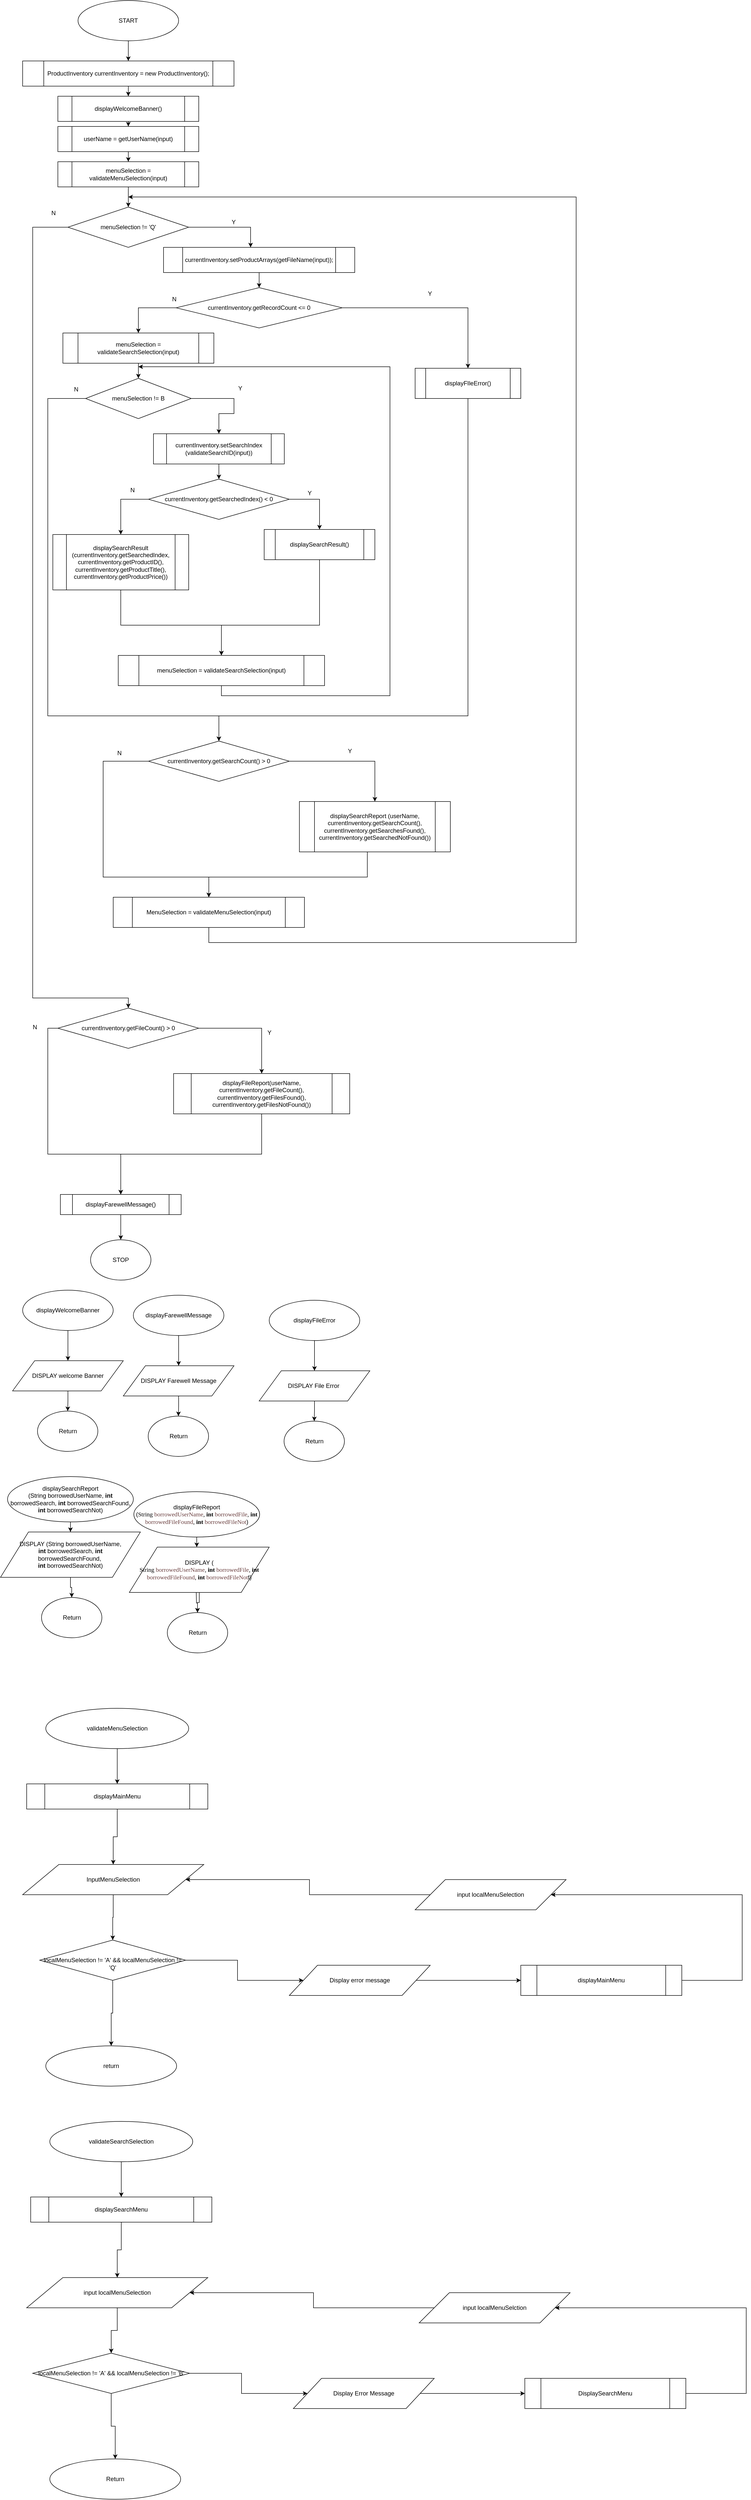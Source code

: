 <mxfile version="12.6.8" type="device" pages="2"><diagram id="ct2ORXxYquIzDV0jhzUm" name="FlowChart"><mxGraphModel dx="1785" dy="1082" grid="1" gridSize="10" guides="1" tooltips="1" connect="1" arrows="1" fold="1" page="1" pageScale="1" pageWidth="850" pageHeight="1100" math="0" shadow="0"><root><mxCell id="0"/><mxCell id="1" parent="0"/><mxCell id="kbiUQ-AD3EDQmQ-9XhS5-3" style="edgeStyle=orthogonalEdgeStyle;rounded=0;orthogonalLoop=1;jettySize=auto;html=1;" edge="1" parent="1" source="kbiUQ-AD3EDQmQ-9XhS5-1" target="kbiUQ-AD3EDQmQ-9XhS5-2"><mxGeometry relative="1" as="geometry"/></mxCell><mxCell id="kbiUQ-AD3EDQmQ-9XhS5-1" value="START" style="ellipse;whiteSpace=wrap;html=1;" vertex="1" parent="1"><mxGeometry x="150" y="80" width="200" height="80" as="geometry"/></mxCell><mxCell id="kbiUQ-AD3EDQmQ-9XhS5-5" value="" style="edgeStyle=orthogonalEdgeStyle;rounded=0;orthogonalLoop=1;jettySize=auto;html=1;" edge="1" parent="1" source="kbiUQ-AD3EDQmQ-9XhS5-2" target="kbiUQ-AD3EDQmQ-9XhS5-4"><mxGeometry relative="1" as="geometry"/></mxCell><mxCell id="kbiUQ-AD3EDQmQ-9XhS5-2" value="ProductInventory currentInventory = new ProductInventory();" style="shape=process;whiteSpace=wrap;html=1;backgroundOutline=1;" vertex="1" parent="1"><mxGeometry x="40" y="200" width="420" height="50" as="geometry"/></mxCell><mxCell id="kbiUQ-AD3EDQmQ-9XhS5-7" value="" style="edgeStyle=orthogonalEdgeStyle;rounded=0;orthogonalLoop=1;jettySize=auto;html=1;" edge="1" parent="1" source="kbiUQ-AD3EDQmQ-9XhS5-4" target="kbiUQ-AD3EDQmQ-9XhS5-6"><mxGeometry relative="1" as="geometry"/></mxCell><mxCell id="kbiUQ-AD3EDQmQ-9XhS5-4" value="displayWelcomeBanner()" style="shape=process;whiteSpace=wrap;html=1;backgroundOutline=1;" vertex="1" parent="1"><mxGeometry x="110" y="270" width="280" height="50" as="geometry"/></mxCell><mxCell id="kbiUQ-AD3EDQmQ-9XhS5-9" value="" style="edgeStyle=orthogonalEdgeStyle;rounded=0;orthogonalLoop=1;jettySize=auto;html=1;" edge="1" parent="1" source="kbiUQ-AD3EDQmQ-9XhS5-6" target="kbiUQ-AD3EDQmQ-9XhS5-8"><mxGeometry relative="1" as="geometry"/></mxCell><mxCell id="kbiUQ-AD3EDQmQ-9XhS5-6" value="userName = getUserName(input)" style="shape=process;whiteSpace=wrap;html=1;backgroundOutline=1;" vertex="1" parent="1"><mxGeometry x="110" y="330" width="280" height="50" as="geometry"/></mxCell><mxCell id="kbiUQ-AD3EDQmQ-9XhS5-12" style="edgeStyle=orthogonalEdgeStyle;rounded=0;orthogonalLoop=1;jettySize=auto;html=1;" edge="1" parent="1" source="kbiUQ-AD3EDQmQ-9XhS5-8" target="kbiUQ-AD3EDQmQ-9XhS5-10"><mxGeometry relative="1" as="geometry"/></mxCell><mxCell id="kbiUQ-AD3EDQmQ-9XhS5-8" value="menuSelection = validateMenuSelection(input)" style="shape=process;whiteSpace=wrap;html=1;backgroundOutline=1;" vertex="1" parent="1"><mxGeometry x="110" y="400" width="280" height="50" as="geometry"/></mxCell><mxCell id="kbiUQ-AD3EDQmQ-9XhS5-13" style="edgeStyle=orthogonalEdgeStyle;rounded=0;orthogonalLoop=1;jettySize=auto;html=1;" edge="1" parent="1" source="kbiUQ-AD3EDQmQ-9XhS5-10" target="kbiUQ-AD3EDQmQ-9XhS5-11"><mxGeometry relative="1" as="geometry"><Array as="points"><mxPoint x="493" y="530"/></Array></mxGeometry></mxCell><mxCell id="kbiUQ-AD3EDQmQ-9XhS5-42" value="" style="edgeStyle=orthogonalEdgeStyle;rounded=0;orthogonalLoop=1;jettySize=auto;html=1;" edge="1" parent="1" source="kbiUQ-AD3EDQmQ-9XhS5-10" target="kbiUQ-AD3EDQmQ-9XhS5-41"><mxGeometry relative="1" as="geometry"><Array as="points"><mxPoint x="60" y="530"/><mxPoint x="60" y="2060"/></Array></mxGeometry></mxCell><mxCell id="kbiUQ-AD3EDQmQ-9XhS5-10" value="menuSelection != 'Q'" style="rhombus;whiteSpace=wrap;html=1;" vertex="1" parent="1"><mxGeometry x="130" y="490" width="240" height="80" as="geometry"/></mxCell><mxCell id="kbiUQ-AD3EDQmQ-9XhS5-46" style="edgeStyle=orthogonalEdgeStyle;rounded=0;orthogonalLoop=1;jettySize=auto;html=1;entryX=0.5;entryY=0;entryDx=0;entryDy=0;" edge="1" parent="1" source="kbiUQ-AD3EDQmQ-9XhS5-41" target="kbiUQ-AD3EDQmQ-9XhS5-44"><mxGeometry relative="1" as="geometry"><Array as="points"><mxPoint x="90" y="2120"/><mxPoint x="90" y="2370"/><mxPoint x="235" y="2370"/></Array></mxGeometry></mxCell><mxCell id="kbiUQ-AD3EDQmQ-9XhS5-47" style="edgeStyle=orthogonalEdgeStyle;rounded=0;orthogonalLoop=1;jettySize=auto;html=1;entryX=0.5;entryY=0;entryDx=0;entryDy=0;" edge="1" parent="1" source="kbiUQ-AD3EDQmQ-9XhS5-41" target="kbiUQ-AD3EDQmQ-9XhS5-43"><mxGeometry relative="1" as="geometry"><Array as="points"><mxPoint x="515" y="2120"/></Array></mxGeometry></mxCell><mxCell id="kbiUQ-AD3EDQmQ-9XhS5-41" value="currentInventory.getFileCount() &amp;gt; 0" style="rhombus;whiteSpace=wrap;html=1;" vertex="1" parent="1"><mxGeometry x="110" y="2080" width="280" height="80" as="geometry"/></mxCell><mxCell id="kbiUQ-AD3EDQmQ-9XhS5-15" style="edgeStyle=orthogonalEdgeStyle;rounded=0;orthogonalLoop=1;jettySize=auto;html=1;entryX=0.5;entryY=0;entryDx=0;entryDy=0;" edge="1" parent="1" source="kbiUQ-AD3EDQmQ-9XhS5-11" target="kbiUQ-AD3EDQmQ-9XhS5-14"><mxGeometry relative="1" as="geometry"/></mxCell><mxCell id="kbiUQ-AD3EDQmQ-9XhS5-11" value="currentInventory.setProductArrays(getFileName(input));" style="shape=process;whiteSpace=wrap;html=1;backgroundOutline=1;" vertex="1" parent="1"><mxGeometry x="320" y="570" width="380" height="50" as="geometry"/></mxCell><mxCell id="kbiUQ-AD3EDQmQ-9XhS5-17" style="edgeStyle=orthogonalEdgeStyle;rounded=0;orthogonalLoop=1;jettySize=auto;html=1;entryX=0.5;entryY=0;entryDx=0;entryDy=0;" edge="1" parent="1" source="kbiUQ-AD3EDQmQ-9XhS5-14" target="kbiUQ-AD3EDQmQ-9XhS5-16"><mxGeometry relative="1" as="geometry"><Array as="points"><mxPoint x="925" y="690"/></Array></mxGeometry></mxCell><mxCell id="kbiUQ-AD3EDQmQ-9XhS5-19" style="edgeStyle=orthogonalEdgeStyle;rounded=0;orthogonalLoop=1;jettySize=auto;html=1;entryX=0.5;entryY=0;entryDx=0;entryDy=0;" edge="1" parent="1" source="kbiUQ-AD3EDQmQ-9XhS5-14" target="kbiUQ-AD3EDQmQ-9XhS5-18"><mxGeometry relative="1" as="geometry"><Array as="points"><mxPoint x="270" y="690"/></Array></mxGeometry></mxCell><mxCell id="kbiUQ-AD3EDQmQ-9XhS5-14" value="currentInventory.getRecordCount &amp;lt;= 0" style="rhombus;whiteSpace=wrap;html=1;" vertex="1" parent="1"><mxGeometry x="345" y="650" width="330" height="80" as="geometry"/></mxCell><mxCell id="kbiUQ-AD3EDQmQ-9XhS5-55" style="edgeStyle=orthogonalEdgeStyle;rounded=0;orthogonalLoop=1;jettySize=auto;html=1;entryX=0.5;entryY=0;entryDx=0;entryDy=0;" edge="1" parent="1" source="kbiUQ-AD3EDQmQ-9XhS5-16" target="kbiUQ-AD3EDQmQ-9XhS5-34"><mxGeometry relative="1" as="geometry"><Array as="points"><mxPoint x="925" y="1500"/><mxPoint x="430" y="1500"/></Array></mxGeometry></mxCell><mxCell id="kbiUQ-AD3EDQmQ-9XhS5-16" value="displayFIleError()" style="shape=process;whiteSpace=wrap;html=1;backgroundOutline=1;" vertex="1" parent="1"><mxGeometry x="820" y="810" width="210" height="60" as="geometry"/></mxCell><mxCell id="kbiUQ-AD3EDQmQ-9XhS5-21" style="edgeStyle=orthogonalEdgeStyle;rounded=0;orthogonalLoop=1;jettySize=auto;html=1;" edge="1" parent="1" source="kbiUQ-AD3EDQmQ-9XhS5-18" target="kbiUQ-AD3EDQmQ-9XhS5-20"><mxGeometry relative="1" as="geometry"/></mxCell><mxCell id="kbiUQ-AD3EDQmQ-9XhS5-18" value="menuSelection = validateSearchSelection(input)" style="shape=process;whiteSpace=wrap;html=1;backgroundOutline=1;" vertex="1" parent="1"><mxGeometry x="120" y="740" width="300" height="60" as="geometry"/></mxCell><mxCell id="kbiUQ-AD3EDQmQ-9XhS5-23" style="edgeStyle=orthogonalEdgeStyle;rounded=0;orthogonalLoop=1;jettySize=auto;html=1;entryX=0.5;entryY=0;entryDx=0;entryDy=0;" edge="1" parent="1" source="kbiUQ-AD3EDQmQ-9XhS5-20" target="kbiUQ-AD3EDQmQ-9XhS5-22"><mxGeometry relative="1" as="geometry"><Array as="points"><mxPoint x="460" y="870"/><mxPoint x="460" y="900"/><mxPoint x="430" y="900"/></Array></mxGeometry></mxCell><mxCell id="kbiUQ-AD3EDQmQ-9XhS5-54" style="edgeStyle=orthogonalEdgeStyle;rounded=0;orthogonalLoop=1;jettySize=auto;html=1;" edge="1" parent="1" source="kbiUQ-AD3EDQmQ-9XhS5-20" target="kbiUQ-AD3EDQmQ-9XhS5-34"><mxGeometry relative="1" as="geometry"><Array as="points"><mxPoint x="90" y="870"/><mxPoint x="90" y="1500"/><mxPoint x="430" y="1500"/></Array></mxGeometry></mxCell><mxCell id="kbiUQ-AD3EDQmQ-9XhS5-20" value="menuSelection != B" style="rhombus;whiteSpace=wrap;html=1;" vertex="1" parent="1"><mxGeometry x="165" y="830" width="210" height="80" as="geometry"/></mxCell><mxCell id="kbiUQ-AD3EDQmQ-9XhS5-25" style="edgeStyle=orthogonalEdgeStyle;rounded=0;orthogonalLoop=1;jettySize=auto;html=1;entryX=0.5;entryY=0;entryDx=0;entryDy=0;" edge="1" parent="1" source="kbiUQ-AD3EDQmQ-9XhS5-22" target="kbiUQ-AD3EDQmQ-9XhS5-24"><mxGeometry relative="1" as="geometry"/></mxCell><mxCell id="kbiUQ-AD3EDQmQ-9XhS5-22" value="currentInventory.setSearchIndex&lt;br&gt;(validateSearchID(input))" style="shape=process;whiteSpace=wrap;html=1;backgroundOutline=1;" vertex="1" parent="1"><mxGeometry x="300" y="940" width="260" height="60" as="geometry"/></mxCell><mxCell id="kbiUQ-AD3EDQmQ-9XhS5-27" style="edgeStyle=orthogonalEdgeStyle;rounded=0;orthogonalLoop=1;jettySize=auto;html=1;entryX=0.5;entryY=0;entryDx=0;entryDy=0;" edge="1" parent="1" source="kbiUQ-AD3EDQmQ-9XhS5-24" target="kbiUQ-AD3EDQmQ-9XhS5-26"><mxGeometry relative="1" as="geometry"><Array as="points"><mxPoint x="235" y="1070"/></Array></mxGeometry></mxCell><mxCell id="kbiUQ-AD3EDQmQ-9XhS5-29" style="edgeStyle=orthogonalEdgeStyle;rounded=0;orthogonalLoop=1;jettySize=auto;html=1;entryX=0.5;entryY=0;entryDx=0;entryDy=0;" edge="1" parent="1" source="kbiUQ-AD3EDQmQ-9XhS5-24" target="kbiUQ-AD3EDQmQ-9XhS5-28"><mxGeometry relative="1" as="geometry"><Array as="points"><mxPoint x="630" y="1070"/></Array></mxGeometry></mxCell><mxCell id="kbiUQ-AD3EDQmQ-9XhS5-24" value="currentInventory.getSearchedIndex() &amp;lt; 0" style="rhombus;whiteSpace=wrap;html=1;" vertex="1" parent="1"><mxGeometry x="290" y="1030" width="280" height="80" as="geometry"/></mxCell><mxCell id="kbiUQ-AD3EDQmQ-9XhS5-31" style="edgeStyle=orthogonalEdgeStyle;rounded=0;orthogonalLoop=1;jettySize=auto;html=1;entryX=0.5;entryY=0;entryDx=0;entryDy=0;" edge="1" parent="1" source="kbiUQ-AD3EDQmQ-9XhS5-26" target="kbiUQ-AD3EDQmQ-9XhS5-30"><mxGeometry relative="1" as="geometry"><Array as="points"><mxPoint x="235" y="1320"/><mxPoint x="435" y="1320"/></Array></mxGeometry></mxCell><mxCell id="kbiUQ-AD3EDQmQ-9XhS5-26" value="displaySearchResult&lt;br&gt;(currentInventory.getSearchedIndex,&lt;br&gt;currentInventory.getProductID(), &lt;br&gt;currentInventory.getProductTitle(),&lt;br&gt;currentInventory.getProductPrice())" style="shape=process;whiteSpace=wrap;html=1;backgroundOutline=1;" vertex="1" parent="1"><mxGeometry x="100" y="1140" width="270" height="110" as="geometry"/></mxCell><mxCell id="kbiUQ-AD3EDQmQ-9XhS5-32" style="edgeStyle=orthogonalEdgeStyle;rounded=0;orthogonalLoop=1;jettySize=auto;html=1;entryX=0.5;entryY=0;entryDx=0;entryDy=0;" edge="1" parent="1" source="kbiUQ-AD3EDQmQ-9XhS5-28" target="kbiUQ-AD3EDQmQ-9XhS5-30"><mxGeometry relative="1" as="geometry"><Array as="points"><mxPoint x="630" y="1320"/><mxPoint x="435" y="1320"/></Array></mxGeometry></mxCell><mxCell id="kbiUQ-AD3EDQmQ-9XhS5-28" value="displaySearchResult()" style="shape=process;whiteSpace=wrap;html=1;backgroundOutline=1;" vertex="1" parent="1"><mxGeometry x="520" y="1130" width="220" height="60" as="geometry"/></mxCell><mxCell id="kbiUQ-AD3EDQmQ-9XhS5-33" style="edgeStyle=orthogonalEdgeStyle;rounded=0;orthogonalLoop=1;jettySize=auto;html=1;" edge="1" parent="1" source="kbiUQ-AD3EDQmQ-9XhS5-30"><mxGeometry relative="1" as="geometry"><mxPoint x="270" y="807" as="targetPoint"/><Array as="points"><mxPoint x="435" y="1460"/><mxPoint x="770" y="1460"/><mxPoint x="770" y="807"/></Array></mxGeometry></mxCell><mxCell id="kbiUQ-AD3EDQmQ-9XhS5-30" value="menuSelection = validateSearchSelection(input)" style="shape=process;whiteSpace=wrap;html=1;backgroundOutline=1;" vertex="1" parent="1"><mxGeometry x="230" y="1380" width="410" height="60" as="geometry"/></mxCell><mxCell id="kbiUQ-AD3EDQmQ-9XhS5-38" style="edgeStyle=orthogonalEdgeStyle;rounded=0;orthogonalLoop=1;jettySize=auto;html=1;entryX=0.5;entryY=0;entryDx=0;entryDy=0;" edge="1" parent="1" source="kbiUQ-AD3EDQmQ-9XhS5-34" target="kbiUQ-AD3EDQmQ-9XhS5-35"><mxGeometry relative="1" as="geometry"/></mxCell><mxCell id="kbiUQ-AD3EDQmQ-9XhS5-39" style="edgeStyle=orthogonalEdgeStyle;rounded=0;orthogonalLoop=1;jettySize=auto;html=1;" edge="1" parent="1" source="kbiUQ-AD3EDQmQ-9XhS5-34" target="kbiUQ-AD3EDQmQ-9XhS5-36"><mxGeometry relative="1" as="geometry"><Array as="points"><mxPoint x="200" y="1590"/><mxPoint x="200" y="1820"/><mxPoint x="410" y="1820"/></Array></mxGeometry></mxCell><mxCell id="kbiUQ-AD3EDQmQ-9XhS5-34" value="currentInventory.getSearchCount() &amp;gt; 0" style="rhombus;whiteSpace=wrap;html=1;" vertex="1" parent="1"><mxGeometry x="290" y="1550" width="280" height="80" as="geometry"/></mxCell><mxCell id="kbiUQ-AD3EDQmQ-9XhS5-37" value="" style="edgeStyle=orthogonalEdgeStyle;rounded=0;orthogonalLoop=1;jettySize=auto;html=1;" edge="1" parent="1" source="kbiUQ-AD3EDQmQ-9XhS5-35" target="kbiUQ-AD3EDQmQ-9XhS5-36"><mxGeometry relative="1" as="geometry"><Array as="points"><mxPoint x="725" y="1820"/><mxPoint x="410" y="1820"/></Array></mxGeometry></mxCell><mxCell id="kbiUQ-AD3EDQmQ-9XhS5-35" value="displaySearchReport (userName,&lt;br&gt;currentInventory.getSearchCount(),&lt;br&gt;currentInventory.getSearchesFound(),&lt;br&gt;currentInventory.getSearchedNotFound())" style="shape=process;whiteSpace=wrap;html=1;backgroundOutline=1;" vertex="1" parent="1"><mxGeometry x="590" y="1670" width="300" height="100" as="geometry"/></mxCell><mxCell id="kbiUQ-AD3EDQmQ-9XhS5-40" style="edgeStyle=orthogonalEdgeStyle;rounded=0;orthogonalLoop=1;jettySize=auto;html=1;" edge="1" parent="1" source="kbiUQ-AD3EDQmQ-9XhS5-36"><mxGeometry relative="1" as="geometry"><mxPoint x="250" y="470" as="targetPoint"/><Array as="points"><mxPoint x="410" y="1950"/><mxPoint x="1140" y="1950"/><mxPoint x="1140" y="470"/></Array></mxGeometry></mxCell><mxCell id="kbiUQ-AD3EDQmQ-9XhS5-36" value="MenuSelection = validateMenuSelection(input)" style="shape=process;whiteSpace=wrap;html=1;backgroundOutline=1;" vertex="1" parent="1"><mxGeometry x="220" y="1860" width="380" height="60" as="geometry"/></mxCell><mxCell id="kbiUQ-AD3EDQmQ-9XhS5-45" value="" style="edgeStyle=orthogonalEdgeStyle;rounded=0;orthogonalLoop=1;jettySize=auto;html=1;" edge="1" parent="1" source="kbiUQ-AD3EDQmQ-9XhS5-43" target="kbiUQ-AD3EDQmQ-9XhS5-44"><mxGeometry relative="1" as="geometry"/></mxCell><mxCell id="kbiUQ-AD3EDQmQ-9XhS5-43" value="displayFileReport(userName, currentInventory.getFileCount(),&lt;br&gt;currentInventory.getFilesFound(),&lt;br&gt;currentInventory.getFilesNotFound())" style="shape=process;whiteSpace=wrap;html=1;backgroundOutline=1;" vertex="1" parent="1"><mxGeometry x="340" y="2210" width="350" height="80" as="geometry"/></mxCell><mxCell id="kbiUQ-AD3EDQmQ-9XhS5-63" style="edgeStyle=orthogonalEdgeStyle;rounded=0;orthogonalLoop=1;jettySize=auto;html=1;" edge="1" parent="1" source="kbiUQ-AD3EDQmQ-9XhS5-44" target="kbiUQ-AD3EDQmQ-9XhS5-62"><mxGeometry relative="1" as="geometry"/></mxCell><mxCell id="kbiUQ-AD3EDQmQ-9XhS5-44" value="displayFarewellMessage()" style="shape=process;whiteSpace=wrap;html=1;backgroundOutline=1;" vertex="1" parent="1"><mxGeometry x="115" y="2450" width="240" height="40" as="geometry"/></mxCell><mxCell id="kbiUQ-AD3EDQmQ-9XhS5-48" value="Y" style="text;html=1;align=center;verticalAlign=middle;resizable=0;points=[];autosize=1;" vertex="1" parent="1"><mxGeometry x="520" y="2119" width="20" height="20" as="geometry"/></mxCell><mxCell id="kbiUQ-AD3EDQmQ-9XhS5-49" value="N" style="text;html=1;align=center;verticalAlign=middle;resizable=0;points=[];autosize=1;" vertex="1" parent="1"><mxGeometry x="54" y="2108" width="20" height="20" as="geometry"/></mxCell><mxCell id="kbiUQ-AD3EDQmQ-9XhS5-50" value="N" style="text;html=1;align=center;verticalAlign=middle;resizable=0;points=[];autosize=1;" vertex="1" parent="1"><mxGeometry x="91" y="492" width="20" height="20" as="geometry"/></mxCell><mxCell id="kbiUQ-AD3EDQmQ-9XhS5-51" value="Y" style="text;html=1;align=center;verticalAlign=middle;resizable=0;points=[];autosize=1;" vertex="1" parent="1"><mxGeometry x="449" y="510" width="20" height="20" as="geometry"/></mxCell><mxCell id="kbiUQ-AD3EDQmQ-9XhS5-52" value="N" style="text;html=1;align=center;verticalAlign=middle;resizable=0;points=[];autosize=1;" vertex="1" parent="1"><mxGeometry x="331" y="663" width="20" height="20" as="geometry"/></mxCell><mxCell id="kbiUQ-AD3EDQmQ-9XhS5-53" value="Y" style="text;html=1;align=center;verticalAlign=middle;resizable=0;points=[];autosize=1;" vertex="1" parent="1"><mxGeometry x="839" y="652" width="20" height="20" as="geometry"/></mxCell><mxCell id="kbiUQ-AD3EDQmQ-9XhS5-56" value="Y" style="text;html=1;align=center;verticalAlign=middle;resizable=0;points=[];autosize=1;" vertex="1" parent="1"><mxGeometry x="462" y="840" width="20" height="20" as="geometry"/></mxCell><mxCell id="kbiUQ-AD3EDQmQ-9XhS5-57" value="N" style="text;html=1;align=center;verticalAlign=middle;resizable=0;points=[];autosize=1;" vertex="1" parent="1"><mxGeometry x="136" y="842" width="20" height="20" as="geometry"/></mxCell><mxCell id="kbiUQ-AD3EDQmQ-9XhS5-58" value="N" style="text;html=1;align=center;verticalAlign=middle;resizable=0;points=[];autosize=1;" vertex="1" parent="1"><mxGeometry x="248" y="1042" width="20" height="20" as="geometry"/></mxCell><mxCell id="kbiUQ-AD3EDQmQ-9XhS5-59" value="Y" style="text;html=1;align=center;verticalAlign=middle;resizable=0;points=[];autosize=1;" vertex="1" parent="1"><mxGeometry x="600" y="1048" width="20" height="20" as="geometry"/></mxCell><mxCell id="kbiUQ-AD3EDQmQ-9XhS5-60" value="Y" style="text;html=1;align=center;verticalAlign=middle;resizable=0;points=[];autosize=1;" vertex="1" parent="1"><mxGeometry x="680" y="1560" width="20" height="20" as="geometry"/></mxCell><mxCell id="kbiUQ-AD3EDQmQ-9XhS5-61" value="N" style="text;html=1;align=center;verticalAlign=middle;resizable=0;points=[];autosize=1;" vertex="1" parent="1"><mxGeometry x="222" y="1564" width="20" height="20" as="geometry"/></mxCell><mxCell id="kbiUQ-AD3EDQmQ-9XhS5-62" value="STOP" style="ellipse;whiteSpace=wrap;html=1;" vertex="1" parent="1"><mxGeometry x="175" y="2540" width="120" height="80" as="geometry"/></mxCell><mxCell id="kbiUQ-AD3EDQmQ-9XhS5-67" style="edgeStyle=orthogonalEdgeStyle;rounded=0;orthogonalLoop=1;jettySize=auto;html=1;entryX=0.5;entryY=0;entryDx=0;entryDy=0;" edge="1" parent="1" source="kbiUQ-AD3EDQmQ-9XhS5-64" target="kbiUQ-AD3EDQmQ-9XhS5-66"><mxGeometry relative="1" as="geometry"/></mxCell><mxCell id="kbiUQ-AD3EDQmQ-9XhS5-64" value="displayWelcomeBanner" style="ellipse;whiteSpace=wrap;html=1;" vertex="1" parent="1"><mxGeometry x="40" y="2640" width="180" height="80" as="geometry"/></mxCell><mxCell id="kbiUQ-AD3EDQmQ-9XhS5-65" value="Return" style="ellipse;whiteSpace=wrap;html=1;" vertex="1" parent="1"><mxGeometry x="69.5" y="2880" width="120" height="80" as="geometry"/></mxCell><mxCell id="kbiUQ-AD3EDQmQ-9XhS5-68" style="edgeStyle=orthogonalEdgeStyle;rounded=0;orthogonalLoop=1;jettySize=auto;html=1;entryX=0.5;entryY=0;entryDx=0;entryDy=0;" edge="1" parent="1" source="kbiUQ-AD3EDQmQ-9XhS5-66" target="kbiUQ-AD3EDQmQ-9XhS5-65"><mxGeometry relative="1" as="geometry"/></mxCell><mxCell id="kbiUQ-AD3EDQmQ-9XhS5-66" value="DISPLAY welcome Banner" style="shape=parallelogram;perimeter=parallelogramPerimeter;whiteSpace=wrap;html=1;" vertex="1" parent="1"><mxGeometry x="20" y="2780" width="220" height="60" as="geometry"/></mxCell><mxCell id="kbiUQ-AD3EDQmQ-9XhS5-69" style="edgeStyle=orthogonalEdgeStyle;rounded=0;orthogonalLoop=1;jettySize=auto;html=1;entryX=0.5;entryY=0;entryDx=0;entryDy=0;" edge="1" source="kbiUQ-AD3EDQmQ-9XhS5-70" target="kbiUQ-AD3EDQmQ-9XhS5-73" parent="1"><mxGeometry relative="1" as="geometry"/></mxCell><mxCell id="kbiUQ-AD3EDQmQ-9XhS5-70" value="displayFarewellMessage" style="ellipse;whiteSpace=wrap;html=1;" vertex="1" parent="1"><mxGeometry x="260" y="2650" width="180" height="80" as="geometry"/></mxCell><mxCell id="kbiUQ-AD3EDQmQ-9XhS5-71" value="Return" style="ellipse;whiteSpace=wrap;html=1;" vertex="1" parent="1"><mxGeometry x="289.5" y="2890" width="120" height="80" as="geometry"/></mxCell><mxCell id="kbiUQ-AD3EDQmQ-9XhS5-72" style="edgeStyle=orthogonalEdgeStyle;rounded=0;orthogonalLoop=1;jettySize=auto;html=1;entryX=0.5;entryY=0;entryDx=0;entryDy=0;" edge="1" source="kbiUQ-AD3EDQmQ-9XhS5-73" target="kbiUQ-AD3EDQmQ-9XhS5-71" parent="1"><mxGeometry relative="1" as="geometry"/></mxCell><mxCell id="kbiUQ-AD3EDQmQ-9XhS5-73" value="DISPLAY Farewell Message" style="shape=parallelogram;perimeter=parallelogramPerimeter;whiteSpace=wrap;html=1;" vertex="1" parent="1"><mxGeometry x="240" y="2790" width="220" height="60" as="geometry"/></mxCell><mxCell id="kbiUQ-AD3EDQmQ-9XhS5-74" style="edgeStyle=orthogonalEdgeStyle;rounded=0;orthogonalLoop=1;jettySize=auto;html=1;entryX=0.5;entryY=0;entryDx=0;entryDy=0;" edge="1" source="kbiUQ-AD3EDQmQ-9XhS5-75" target="kbiUQ-AD3EDQmQ-9XhS5-78" parent="1"><mxGeometry relative="1" as="geometry"/></mxCell><mxCell id="kbiUQ-AD3EDQmQ-9XhS5-75" value="displayFileError" style="ellipse;whiteSpace=wrap;html=1;" vertex="1" parent="1"><mxGeometry x="530" y="2660" width="180" height="80" as="geometry"/></mxCell><mxCell id="kbiUQ-AD3EDQmQ-9XhS5-76" value="Return" style="ellipse;whiteSpace=wrap;html=1;" vertex="1" parent="1"><mxGeometry x="559.5" y="2900" width="120" height="80" as="geometry"/></mxCell><mxCell id="kbiUQ-AD3EDQmQ-9XhS5-77" style="edgeStyle=orthogonalEdgeStyle;rounded=0;orthogonalLoop=1;jettySize=auto;html=1;entryX=0.5;entryY=0;entryDx=0;entryDy=0;" edge="1" source="kbiUQ-AD3EDQmQ-9XhS5-78" target="kbiUQ-AD3EDQmQ-9XhS5-76" parent="1"><mxGeometry relative="1" as="geometry"/></mxCell><mxCell id="kbiUQ-AD3EDQmQ-9XhS5-78" value="DISPLAY File Error&amp;nbsp;" style="shape=parallelogram;perimeter=parallelogramPerimeter;whiteSpace=wrap;html=1;" vertex="1" parent="1"><mxGeometry x="510" y="2800" width="220" height="60" as="geometry"/></mxCell><mxCell id="kbiUQ-AD3EDQmQ-9XhS5-79" style="edgeStyle=orthogonalEdgeStyle;rounded=0;orthogonalLoop=1;jettySize=auto;html=1;entryX=0.5;entryY=0;entryDx=0;entryDy=0;" edge="1" source="kbiUQ-AD3EDQmQ-9XhS5-80" target="kbiUQ-AD3EDQmQ-9XhS5-83" parent="1"><mxGeometry relative="1" as="geometry"/></mxCell><mxCell id="kbiUQ-AD3EDQmQ-9XhS5-80" value="displaySearchReport&lt;br&gt;&lt;span class=&quot;s1&quot;&gt;(String &lt;/span&gt;&lt;span&gt;borrowedUserName&lt;/span&gt;&lt;span class=&quot;s1&quot;&gt;, &lt;/span&gt;&lt;span class=&quot;s2&quot;&gt;&lt;b&gt;int&lt;/b&gt;&lt;/span&gt;&lt;span class=&quot;s1&quot;&gt; &lt;/span&gt;&lt;span&gt;borrowedSearch&lt;/span&gt;&lt;span class=&quot;s1&quot;&gt;, &lt;/span&gt;&lt;span class=&quot;s2&quot;&gt;&lt;b&gt;int&lt;/b&gt;&lt;/span&gt;&lt;span class=&quot;s1&quot;&gt; &lt;/span&gt;&lt;span&gt;borrowedSearchFound&lt;/span&gt;&lt;span class=&quot;s1&quot;&gt;, &lt;/span&gt;&lt;span class=&quot;s2&quot;&gt;&lt;b&gt;int&lt;/b&gt;&lt;/span&gt;&lt;span class=&quot;s1&quot;&gt; &lt;/span&gt;&lt;span&gt;borrowedSearchNot&lt;/span&gt;&lt;span class=&quot;s1&quot;&gt;)&lt;/span&gt;" style="ellipse;whiteSpace=wrap;html=1;" vertex="1" parent="1"><mxGeometry x="10" y="3010" width="250" height="90" as="geometry"/></mxCell><mxCell id="kbiUQ-AD3EDQmQ-9XhS5-81" value="Return" style="ellipse;whiteSpace=wrap;html=1;" vertex="1" parent="1"><mxGeometry x="77.5" y="3250" width="120" height="80" as="geometry"/></mxCell><mxCell id="kbiUQ-AD3EDQmQ-9XhS5-82" style="edgeStyle=orthogonalEdgeStyle;rounded=0;orthogonalLoop=1;jettySize=auto;html=1;entryX=0.5;entryY=0;entryDx=0;entryDy=0;" edge="1" source="kbiUQ-AD3EDQmQ-9XhS5-83" target="kbiUQ-AD3EDQmQ-9XhS5-81" parent="1"><mxGeometry relative="1" as="geometry"/></mxCell><mxCell id="kbiUQ-AD3EDQmQ-9XhS5-83" value="&lt;span class=&quot;s1&quot;&gt;DISPLAY (String&amp;nbsp;&lt;/span&gt;borrowedUserName&lt;span class=&quot;s1&quot;&gt;,&lt;br&gt;&amp;nbsp;&lt;/span&gt;&lt;span class=&quot;s2&quot;&gt;&lt;b&gt;int&lt;/b&gt;&lt;/span&gt;&lt;span class=&quot;s1&quot;&gt;&amp;nbsp;&lt;/span&gt;borrowedSearch&lt;span class=&quot;s1&quot;&gt;,&amp;nbsp;&lt;/span&gt;&lt;span class=&quot;s2&quot;&gt;&lt;b&gt;int&lt;/b&gt;&lt;/span&gt;&lt;span class=&quot;s1&quot;&gt;&amp;nbsp;&lt;br&gt;&lt;/span&gt;borrowedSearchFound&lt;span class=&quot;s1&quot;&gt;,&amp;nbsp;&lt;br&gt;&lt;/span&gt;&lt;span class=&quot;s2&quot;&gt;&lt;b&gt;int&lt;/b&gt;&lt;/span&gt;&lt;span class=&quot;s1&quot;&gt;&amp;nbsp;&lt;/span&gt;borrowedSearchNot&lt;span class=&quot;s1&quot;&gt;)&lt;/span&gt;" style="shape=parallelogram;perimeter=parallelogramPerimeter;whiteSpace=wrap;html=1;" vertex="1" parent="1"><mxGeometry x="-4" y="3120" width="278" height="90" as="geometry"/></mxCell><mxCell id="kbiUQ-AD3EDQmQ-9XhS5-84" style="edgeStyle=orthogonalEdgeStyle;rounded=0;orthogonalLoop=1;jettySize=auto;html=1;entryX=0.5;entryY=0;entryDx=0;entryDy=0;" edge="1" source="kbiUQ-AD3EDQmQ-9XhS5-85" parent="1"><mxGeometry relative="1" as="geometry"><mxPoint x="385" y="3150" as="targetPoint"/></mxGeometry></mxCell><mxCell id="kbiUQ-AD3EDQmQ-9XhS5-85" value="displayFileReport&lt;br&gt;&lt;span class=&quot;s1&quot;&gt;(&lt;/span&gt;&lt;span class=&quot;s1&quot;&gt;&lt;span class=&quot;s1&quot; style=&quot;font-family: &amp;#34;menlo&amp;#34;&quot;&gt;String &lt;/span&gt;&lt;span style=&quot;color: rgb(106 , 62 , 62) ; font-family: &amp;#34;menlo&amp;#34;&quot;&gt;borrowedUserName&lt;/span&gt;&lt;span class=&quot;s1&quot; style=&quot;font-family: &amp;#34;menlo&amp;#34;&quot;&gt;, &lt;/span&gt;&lt;span class=&quot;s2&quot; style=&quot;font-family: &amp;#34;menlo&amp;#34;&quot;&gt;&lt;b&gt;int&lt;/b&gt;&lt;/span&gt;&lt;span class=&quot;s1&quot; style=&quot;font-family: &amp;#34;menlo&amp;#34;&quot;&gt; &lt;/span&gt;&lt;span style=&quot;color: rgb(106 , 62 , 62) ; font-family: &amp;#34;menlo&amp;#34;&quot;&gt;borrowedFile&lt;/span&gt;&lt;span class=&quot;s1&quot; style=&quot;font-family: &amp;#34;menlo&amp;#34;&quot;&gt;, &lt;/span&gt;&lt;span class=&quot;s2&quot; style=&quot;font-family: &amp;#34;menlo&amp;#34;&quot;&gt;&lt;b&gt;int&lt;/b&gt;&lt;/span&gt;&lt;span class=&quot;s1&quot; style=&quot;font-family: &amp;#34;menlo&amp;#34;&quot;&gt; &lt;/span&gt;&lt;span style=&quot;color: rgb(106 , 62 , 62) ; font-family: &amp;#34;menlo&amp;#34;&quot;&gt;borrowedFileFound&lt;/span&gt;&lt;span class=&quot;s1&quot; style=&quot;font-family: &amp;#34;menlo&amp;#34;&quot;&gt;, &lt;/span&gt;&lt;span class=&quot;s2&quot; style=&quot;font-family: &amp;#34;menlo&amp;#34;&quot;&gt;&lt;b&gt;int&lt;/b&gt;&lt;/span&gt;&lt;span class=&quot;s1&quot; style=&quot;font-family: &amp;#34;menlo&amp;#34;&quot;&gt; &lt;/span&gt;&lt;span style=&quot;color: rgb(106 , 62 , 62) ; font-family: &amp;#34;menlo&amp;#34;&quot;&gt;borrowedFileNot&lt;/span&gt;)&lt;/span&gt;" style="ellipse;whiteSpace=wrap;html=1;" vertex="1" parent="1"><mxGeometry x="261" y="3040" width="250" height="90" as="geometry"/></mxCell><mxCell id="kbiUQ-AD3EDQmQ-9XhS5-86" value="Return" style="ellipse;whiteSpace=wrap;html=1;" vertex="1" parent="1"><mxGeometry x="327.5" y="3280" width="120" height="80" as="geometry"/></mxCell><mxCell id="kbiUQ-AD3EDQmQ-9XhS5-87" style="edgeStyle=orthogonalEdgeStyle;rounded=0;orthogonalLoop=1;jettySize=auto;html=1;entryX=0.5;entryY=0;entryDx=0;entryDy=0;" edge="1" target="kbiUQ-AD3EDQmQ-9XhS5-86" parent="1"><mxGeometry relative="1" as="geometry"><mxPoint x="385" y="3240" as="sourcePoint"/></mxGeometry></mxCell><mxCell id="kbiUQ-AD3EDQmQ-9XhS5-89" value="" style="edgeStyle=orthogonalEdgeStyle;rounded=0;orthogonalLoop=1;jettySize=auto;html=1;" edge="1" parent="1" source="kbiUQ-AD3EDQmQ-9XhS5-88" target="kbiUQ-AD3EDQmQ-9XhS5-86"><mxGeometry relative="1" as="geometry"/></mxCell><mxCell id="kbiUQ-AD3EDQmQ-9XhS5-88" value="&lt;span class=&quot;s1&quot;&gt;DISPLAY (&lt;br&gt;&lt;/span&gt;&lt;span class=&quot;s1&quot; style=&quot;font-family: &amp;#34;menlo&amp;#34;&quot;&gt;String &lt;/span&gt;&lt;span style=&quot;color: rgb(106 , 62 , 62) ; font-family: &amp;#34;menlo&amp;#34;&quot;&gt;borrowedUserName&lt;/span&gt;&lt;span class=&quot;s1&quot; style=&quot;font-family: &amp;#34;menlo&amp;#34;&quot;&gt;, &lt;/span&gt;&lt;span class=&quot;s2&quot; style=&quot;font-family: &amp;#34;menlo&amp;#34;&quot;&gt;&lt;b&gt;int&lt;/b&gt;&lt;/span&gt;&lt;span class=&quot;s1&quot; style=&quot;font-family: &amp;#34;menlo&amp;#34;&quot;&gt; &lt;/span&gt;&lt;span style=&quot;color: rgb(106 , 62 , 62) ; font-family: &amp;#34;menlo&amp;#34;&quot;&gt;borrowedFile&lt;/span&gt;&lt;span class=&quot;s1&quot; style=&quot;font-family: &amp;#34;menlo&amp;#34;&quot;&gt;, &lt;/span&gt;&lt;span class=&quot;s2&quot; style=&quot;font-family: &amp;#34;menlo&amp;#34;&quot;&gt;&lt;b&gt;int&lt;/b&gt;&lt;/span&gt;&lt;span class=&quot;s1&quot; style=&quot;font-family: &amp;#34;menlo&amp;#34;&quot;&gt; &lt;/span&gt;&lt;span style=&quot;color: rgb(106 , 62 , 62) ; font-family: &amp;#34;menlo&amp;#34;&quot;&gt;borrowedFileFound&lt;/span&gt;&lt;span class=&quot;s1&quot; style=&quot;font-family: &amp;#34;menlo&amp;#34;&quot;&gt;, &lt;/span&gt;&lt;span class=&quot;s2&quot; style=&quot;font-family: &amp;#34;menlo&amp;#34;&quot;&gt;&lt;b&gt;int&lt;/b&gt;&lt;/span&gt;&lt;span class=&quot;s1&quot; style=&quot;font-family: &amp;#34;menlo&amp;#34;&quot;&gt; &lt;/span&gt;&lt;span style=&quot;color: rgb(106 , 62 , 62) ; font-family: &amp;#34;menlo&amp;#34;&quot;&gt;borrowedFileNot&lt;/span&gt;t&lt;span class=&quot;s1&quot;&gt;)&lt;/span&gt;" style="shape=parallelogram;perimeter=parallelogramPerimeter;whiteSpace=wrap;html=1;" vertex="1" parent="1"><mxGeometry x="252" y="3150" width="278" height="90" as="geometry"/></mxCell><mxCell id="kbiUQ-AD3EDQmQ-9XhS5-103" style="edgeStyle=orthogonalEdgeStyle;rounded=0;orthogonalLoop=1;jettySize=auto;html=1;" edge="1" parent="1" source="kbiUQ-AD3EDQmQ-9XhS5-92" target="kbiUQ-AD3EDQmQ-9XhS5-93"><mxGeometry relative="1" as="geometry"/></mxCell><mxCell id="kbiUQ-AD3EDQmQ-9XhS5-92" value="validateMenuSelection" style="ellipse;whiteSpace=wrap;html=1;" vertex="1" parent="1"><mxGeometry x="86" y="3470" width="284" height="80" as="geometry"/></mxCell><mxCell id="kbiUQ-AD3EDQmQ-9XhS5-102" style="edgeStyle=orthogonalEdgeStyle;rounded=0;orthogonalLoop=1;jettySize=auto;html=1;entryX=0.5;entryY=0;entryDx=0;entryDy=0;" edge="1" parent="1" source="kbiUQ-AD3EDQmQ-9XhS5-93" target="kbiUQ-AD3EDQmQ-9XhS5-94"><mxGeometry relative="1" as="geometry"/></mxCell><mxCell id="kbiUQ-AD3EDQmQ-9XhS5-93" value="displayMainMenu" style="shape=process;whiteSpace=wrap;html=1;backgroundOutline=1;" vertex="1" parent="1"><mxGeometry x="48" y="3620" width="360" height="50" as="geometry"/></mxCell><mxCell id="kbiUQ-AD3EDQmQ-9XhS5-101" style="edgeStyle=orthogonalEdgeStyle;rounded=0;orthogonalLoop=1;jettySize=auto;html=1;" edge="1" parent="1" source="kbiUQ-AD3EDQmQ-9XhS5-94" target="kbiUQ-AD3EDQmQ-9XhS5-95"><mxGeometry relative="1" as="geometry"/></mxCell><mxCell id="kbiUQ-AD3EDQmQ-9XhS5-94" value="InputMenuSelection" style="shape=parallelogram;perimeter=parallelogramPerimeter;whiteSpace=wrap;html=1;" vertex="1" parent="1"><mxGeometry x="40" y="3780" width="360" height="60" as="geometry"/></mxCell><mxCell id="kbiUQ-AD3EDQmQ-9XhS5-104" style="edgeStyle=orthogonalEdgeStyle;rounded=0;orthogonalLoop=1;jettySize=auto;html=1;" edge="1" parent="1" source="kbiUQ-AD3EDQmQ-9XhS5-95" target="kbiUQ-AD3EDQmQ-9XhS5-96"><mxGeometry relative="1" as="geometry"/></mxCell><mxCell id="kbiUQ-AD3EDQmQ-9XhS5-105" style="edgeStyle=orthogonalEdgeStyle;rounded=0;orthogonalLoop=1;jettySize=auto;html=1;" edge="1" parent="1" source="kbiUQ-AD3EDQmQ-9XhS5-95" target="kbiUQ-AD3EDQmQ-9XhS5-97"><mxGeometry relative="1" as="geometry"/></mxCell><mxCell id="kbiUQ-AD3EDQmQ-9XhS5-95" value="&lt;br&gt;&lt;p class=&quot;p1&quot;&gt;localMenuSelection&lt;span class=&quot;s1&quot;&gt; != &lt;/span&gt;&lt;span class=&quot;s2&quot;&gt;'A'&lt;/span&gt;&lt;span class=&quot;s1&quot;&gt; &amp;amp;&amp;amp; &lt;/span&gt;localMenuSelection&lt;span class=&quot;s1&quot;&gt; != &lt;/span&gt;&lt;span class=&quot;s2&quot;&gt;'Q'&lt;/span&gt;&lt;/p&gt;" style="rhombus;whiteSpace=wrap;html=1;" vertex="1" parent="1"><mxGeometry x="74" y="3930" width="290" height="80" as="geometry"/></mxCell><mxCell id="kbiUQ-AD3EDQmQ-9XhS5-96" value="return" style="ellipse;whiteSpace=wrap;html=1;" vertex="1" parent="1"><mxGeometry x="86" y="4140" width="260" height="80" as="geometry"/></mxCell><mxCell id="kbiUQ-AD3EDQmQ-9XhS5-106" style="edgeStyle=orthogonalEdgeStyle;rounded=0;orthogonalLoop=1;jettySize=auto;html=1;entryX=0;entryY=0.5;entryDx=0;entryDy=0;" edge="1" parent="1" source="kbiUQ-AD3EDQmQ-9XhS5-97" target="kbiUQ-AD3EDQmQ-9XhS5-98"><mxGeometry relative="1" as="geometry"/></mxCell><mxCell id="kbiUQ-AD3EDQmQ-9XhS5-97" value="Display error message" style="shape=parallelogram;perimeter=parallelogramPerimeter;whiteSpace=wrap;html=1;" vertex="1" parent="1"><mxGeometry x="570" y="3980" width="280" height="60" as="geometry"/></mxCell><mxCell id="kbiUQ-AD3EDQmQ-9XhS5-107" style="edgeStyle=orthogonalEdgeStyle;rounded=0;orthogonalLoop=1;jettySize=auto;html=1;entryX=1;entryY=0.5;entryDx=0;entryDy=0;" edge="1" parent="1" source="kbiUQ-AD3EDQmQ-9XhS5-98" target="kbiUQ-AD3EDQmQ-9XhS5-99"><mxGeometry relative="1" as="geometry"><Array as="points"><mxPoint x="1470" y="4010"/><mxPoint x="1470" y="3840"/></Array></mxGeometry></mxCell><mxCell id="kbiUQ-AD3EDQmQ-9XhS5-98" value="displayMainMenu" style="shape=process;whiteSpace=wrap;html=1;backgroundOutline=1;" vertex="1" parent="1"><mxGeometry x="1030" y="3980" width="320" height="60" as="geometry"/></mxCell><mxCell id="kbiUQ-AD3EDQmQ-9XhS5-100" style="edgeStyle=orthogonalEdgeStyle;rounded=0;orthogonalLoop=1;jettySize=auto;html=1;entryX=1;entryY=0.5;entryDx=0;entryDy=0;" edge="1" parent="1" source="kbiUQ-AD3EDQmQ-9XhS5-99" target="kbiUQ-AD3EDQmQ-9XhS5-94"><mxGeometry relative="1" as="geometry"/></mxCell><mxCell id="kbiUQ-AD3EDQmQ-9XhS5-99" value="input localMenuSelection" style="shape=parallelogram;perimeter=parallelogramPerimeter;whiteSpace=wrap;html=1;" vertex="1" parent="1"><mxGeometry x="820" y="3810" width="300" height="60" as="geometry"/></mxCell><mxCell id="kbiUQ-AD3EDQmQ-9XhS5-108" style="edgeStyle=orthogonalEdgeStyle;rounded=0;orthogonalLoop=1;jettySize=auto;html=1;" edge="1" source="kbiUQ-AD3EDQmQ-9XhS5-109" target="kbiUQ-AD3EDQmQ-9XhS5-111" parent="1"><mxGeometry relative="1" as="geometry"/></mxCell><mxCell id="kbiUQ-AD3EDQmQ-9XhS5-109" value="validateSearchSelection" style="ellipse;whiteSpace=wrap;html=1;" vertex="1" parent="1"><mxGeometry x="94" y="4290" width="284" height="80" as="geometry"/></mxCell><mxCell id="kbiUQ-AD3EDQmQ-9XhS5-110" style="edgeStyle=orthogonalEdgeStyle;rounded=0;orthogonalLoop=1;jettySize=auto;html=1;entryX=0.5;entryY=0;entryDx=0;entryDy=0;" edge="1" source="kbiUQ-AD3EDQmQ-9XhS5-111" target="kbiUQ-AD3EDQmQ-9XhS5-113" parent="1"><mxGeometry relative="1" as="geometry"/></mxCell><mxCell id="kbiUQ-AD3EDQmQ-9XhS5-111" value="displaySearchMenu" style="shape=process;whiteSpace=wrap;html=1;backgroundOutline=1;" vertex="1" parent="1"><mxGeometry x="56" y="4440" width="360" height="50" as="geometry"/></mxCell><mxCell id="kbiUQ-AD3EDQmQ-9XhS5-112" style="edgeStyle=orthogonalEdgeStyle;rounded=0;orthogonalLoop=1;jettySize=auto;html=1;" edge="1" source="kbiUQ-AD3EDQmQ-9XhS5-113" target="kbiUQ-AD3EDQmQ-9XhS5-116" parent="1"><mxGeometry relative="1" as="geometry"/></mxCell><mxCell id="kbiUQ-AD3EDQmQ-9XhS5-113" value="input localMenuSelection" style="shape=parallelogram;perimeter=parallelogramPerimeter;whiteSpace=wrap;html=1;" vertex="1" parent="1"><mxGeometry x="48" y="4600" width="360" height="60" as="geometry"/></mxCell><mxCell id="kbiUQ-AD3EDQmQ-9XhS5-114" style="edgeStyle=orthogonalEdgeStyle;rounded=0;orthogonalLoop=1;jettySize=auto;html=1;" edge="1" source="kbiUQ-AD3EDQmQ-9XhS5-116" target="kbiUQ-AD3EDQmQ-9XhS5-117" parent="1"><mxGeometry relative="1" as="geometry"/></mxCell><mxCell id="kbiUQ-AD3EDQmQ-9XhS5-115" style="edgeStyle=orthogonalEdgeStyle;rounded=0;orthogonalLoop=1;jettySize=auto;html=1;" edge="1" source="kbiUQ-AD3EDQmQ-9XhS5-116" target="kbiUQ-AD3EDQmQ-9XhS5-119" parent="1"><mxGeometry relative="1" as="geometry"/></mxCell><mxCell id="kbiUQ-AD3EDQmQ-9XhS5-116" value="&lt;span&gt;localMenuSelection&lt;/span&gt;&lt;span class=&quot;s1&quot;&gt; != &lt;/span&gt;&lt;span class=&quot;s2&quot;&gt;'A'&lt;/span&gt;&lt;span class=&quot;s1&quot;&gt; &amp;amp;&amp;amp; &lt;/span&gt;&lt;span&gt;localMenuSelection&lt;/span&gt;&lt;span class=&quot;s1&quot;&gt; != &lt;/span&gt;&lt;span class=&quot;s2&quot;&gt;'B'&lt;/span&gt;" style="rhombus;whiteSpace=wrap;html=1;" vertex="1" parent="1"><mxGeometry x="60" y="4750" width="312" height="80" as="geometry"/></mxCell><mxCell id="kbiUQ-AD3EDQmQ-9XhS5-117" value="Return" style="ellipse;whiteSpace=wrap;html=1;" vertex="1" parent="1"><mxGeometry x="94" y="4960" width="260" height="80" as="geometry"/></mxCell><mxCell id="kbiUQ-AD3EDQmQ-9XhS5-118" style="edgeStyle=orthogonalEdgeStyle;rounded=0;orthogonalLoop=1;jettySize=auto;html=1;entryX=0;entryY=0.5;entryDx=0;entryDy=0;" edge="1" source="kbiUQ-AD3EDQmQ-9XhS5-119" target="kbiUQ-AD3EDQmQ-9XhS5-121" parent="1"><mxGeometry relative="1" as="geometry"/></mxCell><mxCell id="kbiUQ-AD3EDQmQ-9XhS5-119" value="Display Error Message" style="shape=parallelogram;perimeter=parallelogramPerimeter;whiteSpace=wrap;html=1;" vertex="1" parent="1"><mxGeometry x="578" y="4800" width="280" height="60" as="geometry"/></mxCell><mxCell id="kbiUQ-AD3EDQmQ-9XhS5-120" style="edgeStyle=orthogonalEdgeStyle;rounded=0;orthogonalLoop=1;jettySize=auto;html=1;entryX=1;entryY=0.5;entryDx=0;entryDy=0;" edge="1" source="kbiUQ-AD3EDQmQ-9XhS5-121" target="kbiUQ-AD3EDQmQ-9XhS5-123" parent="1"><mxGeometry relative="1" as="geometry"><Array as="points"><mxPoint x="1478" y="4830"/><mxPoint x="1478" y="4660"/></Array></mxGeometry></mxCell><mxCell id="kbiUQ-AD3EDQmQ-9XhS5-121" value="DisplaySearchMenu" style="shape=process;whiteSpace=wrap;html=1;backgroundOutline=1;" vertex="1" parent="1"><mxGeometry x="1038" y="4800" width="320" height="60" as="geometry"/></mxCell><mxCell id="kbiUQ-AD3EDQmQ-9XhS5-122" style="edgeStyle=orthogonalEdgeStyle;rounded=0;orthogonalLoop=1;jettySize=auto;html=1;entryX=1;entryY=0.5;entryDx=0;entryDy=0;" edge="1" source="kbiUQ-AD3EDQmQ-9XhS5-123" target="kbiUQ-AD3EDQmQ-9XhS5-113" parent="1"><mxGeometry relative="1" as="geometry"/></mxCell><mxCell id="kbiUQ-AD3EDQmQ-9XhS5-123" value="input localMenuSelction" style="shape=parallelogram;perimeter=parallelogramPerimeter;whiteSpace=wrap;html=1;" vertex="1" parent="1"><mxGeometry x="828" y="4630" width="300" height="60" as="geometry"/></mxCell></root></mxGraphModel></diagram><diagram id="XPLvVbw_WbSUeSQ0pBHi" name="UML"><mxGraphModel dx="561" dy="649" grid="1" gridSize="10" guides="1" tooltips="1" connect="1" arrows="1" fold="1" page="1" pageScale="1" pageWidth="850" pageHeight="1100" math="0" shadow="0"><root><mxCell id="ck8qLlBZJw1yuBOuaUGw-0"/><mxCell id="ck8qLlBZJw1yuBOuaUGw-1" parent="ck8qLlBZJw1yuBOuaUGw-0"/><mxCell id="eeANsrExQe3jq9xQIkJV-0" value="ProductInventory" style="swimlane;fontStyle=1;align=center;verticalAlign=top;childLayout=stackLayout;horizontal=1;startSize=26;horizontalStack=0;resizeParent=1;resizeParentMax=0;resizeLast=0;collapsible=1;marginBottom=0;" vertex="1" parent="ck8qLlBZJw1yuBOuaUGw-1"><mxGeometry x="200" y="90" width="460" height="480" as="geometry"/></mxCell><mxCell id="eeANsrExQe3jq9xQIkJV-1" value="- RESET : int = 0&#10;- NOT_FOUND : int = -1&#10;- MAXIMUM_RECORDS : int = 50&#10;- productIDs : int[]&#10;- productTitles : String[]&#10;- productPrices : double[]&#10;- recordCount : int&#10;- searchedIndex : int &#10;- fileCount : int&#10;- filesFound : int&#10;-fileNotFound : int&#10;- searchCount : int&#10;- searchesFound : int &#10;- searchesNotFound : int" style="text;strokeColor=none;fillColor=none;align=left;verticalAlign=top;spacingLeft=4;spacingRight=4;overflow=hidden;rotatable=0;points=[[0,0.5],[1,0.5]];portConstraint=eastwest;" vertex="1" parent="eeANsrExQe3jq9xQIkJV-0"><mxGeometry y="26" width="460" height="214" as="geometry"/></mxCell><mxCell id="eeANsrExQe3jq9xQIkJV-2" value="" style="line;strokeWidth=1;fillColor=none;align=left;verticalAlign=middle;spacingTop=-1;spacingLeft=3;spacingRight=3;rotatable=0;labelPosition=right;points=[];portConstraint=eastwest;" vertex="1" parent="eeANsrExQe3jq9xQIkJV-0"><mxGeometry y="240" width="460" height="8" as="geometry"/></mxCell><mxCell id="eeANsrExQe3jq9xQIkJV-3" value="+ ProductInventory() : N/A&#10;+ setProductArrays(borrowedFileName : String) : void&#10;+ setSearchedIndex(borrowedID : int) : void&#10;+ getSeqSearch(borrowedTarget : int) : int&#10;+ getSearchedIndex() : int&#10;+ getRecordCount() : int&#10;+ getProductID() : int&#10;+ getProductTitle() : String&#10;+ getProductPrices() : double&#10;+ getFileCount() : int&#10;+ getFilesFound() : int&#10;+ getFilesNotFound() : int&#10;+ getSearchCount() : int&#10;+ getSearchesFound() : int&#10;+ getSearchesNotFound() : int&#10;" style="text;strokeColor=none;fillColor=none;align=left;verticalAlign=top;spacingLeft=4;spacingRight=4;overflow=hidden;rotatable=0;points=[[0,0.5],[1,0.5]];portConstraint=eastwest;" vertex="1" parent="eeANsrExQe3jq9xQIkJV-0"><mxGeometry y="248" width="460" height="232" as="geometry"/></mxCell></root></mxGraphModel></diagram></mxfile>